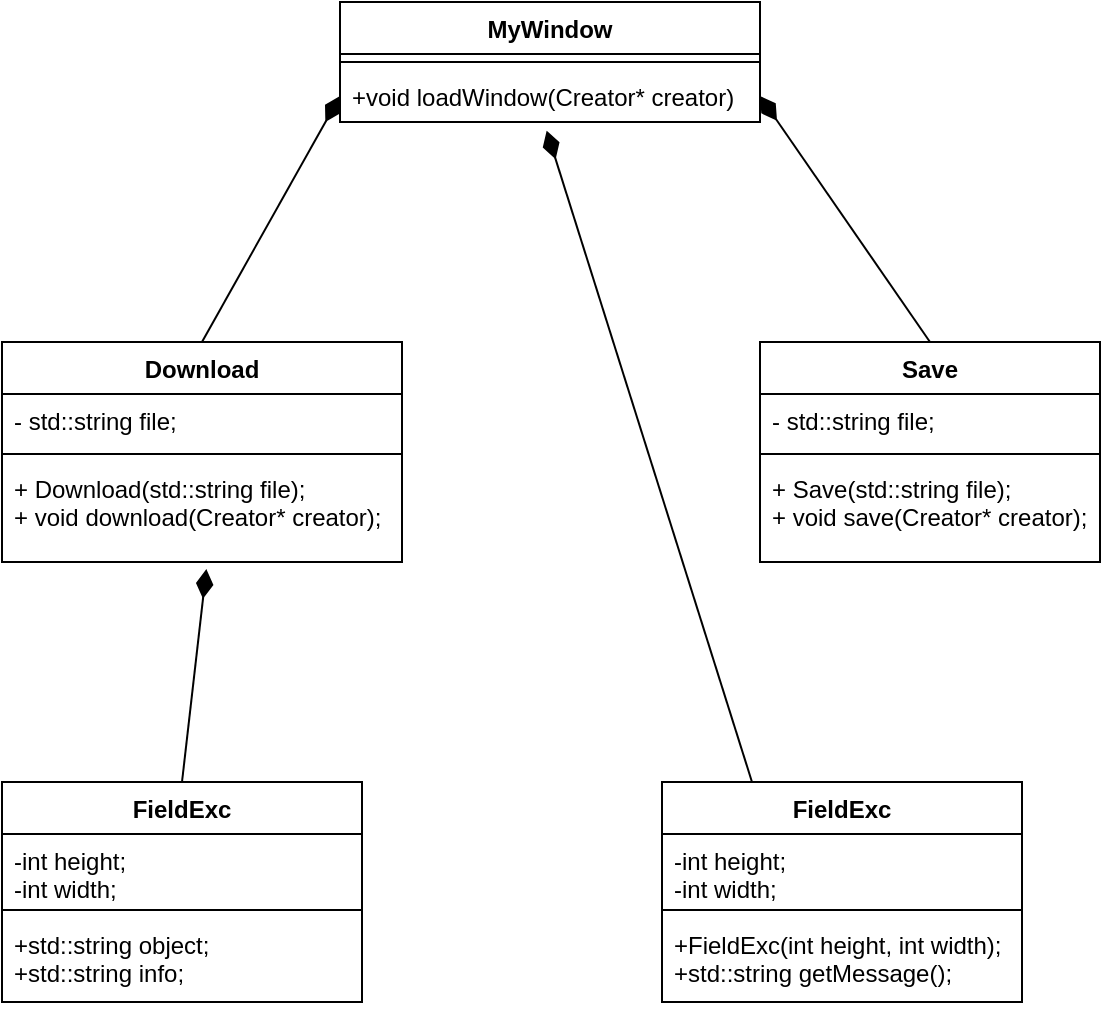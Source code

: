 <mxfile version="20.5.1" type="device"><diagram id="RIHNiINTktdc5OLpKasE" name="Страница 1"><mxGraphModel dx="1384" dy="729" grid="1" gridSize="10" guides="1" tooltips="1" connect="1" arrows="1" fold="1" page="1" pageScale="1" pageWidth="827" pageHeight="1169" math="0" shadow="0"><root><mxCell id="0"/><mxCell id="1" parent="0"/><mxCell id="7aSxVGqMjN6KD9f0cNHh-1" value="Save" style="swimlane;fontStyle=1;align=center;verticalAlign=top;childLayout=stackLayout;horizontal=1;startSize=26;horizontalStack=0;resizeParent=1;resizeParentMax=0;resizeLast=0;collapsible=1;marginBottom=0;" parent="1" vertex="1"><mxGeometry x="519" y="270" width="170" height="110" as="geometry"/></mxCell><mxCell id="7aSxVGqMjN6KD9f0cNHh-2" value="- std::string file;&#10;" style="text;strokeColor=none;fillColor=none;align=left;verticalAlign=top;spacingLeft=4;spacingRight=4;overflow=hidden;rotatable=0;points=[[0,0.5],[1,0.5]];portConstraint=eastwest;" parent="7aSxVGqMjN6KD9f0cNHh-1" vertex="1"><mxGeometry y="26" width="170" height="26" as="geometry"/></mxCell><mxCell id="7aSxVGqMjN6KD9f0cNHh-3" value="" style="line;strokeWidth=1;fillColor=none;align=left;verticalAlign=middle;spacingTop=-1;spacingLeft=3;spacingRight=3;rotatable=0;labelPosition=right;points=[];portConstraint=eastwest;strokeColor=inherit;" parent="7aSxVGqMjN6KD9f0cNHh-1" vertex="1"><mxGeometry y="52" width="170" height="8" as="geometry"/></mxCell><mxCell id="7aSxVGqMjN6KD9f0cNHh-4" value="+ Save(std::string file);&#10;+ void save(Creator* creator);" style="text;strokeColor=none;fillColor=none;align=left;verticalAlign=top;spacingLeft=4;spacingRight=4;overflow=hidden;rotatable=0;points=[[0,0.5],[1,0.5]];portConstraint=eastwest;" parent="7aSxVGqMjN6KD9f0cNHh-1" vertex="1"><mxGeometry y="60" width="170" height="50" as="geometry"/></mxCell><mxCell id="7aSxVGqMjN6KD9f0cNHh-5" value="Download" style="swimlane;fontStyle=1;align=center;verticalAlign=top;childLayout=stackLayout;horizontal=1;startSize=26;horizontalStack=0;resizeParent=1;resizeParentMax=0;resizeLast=0;collapsible=1;marginBottom=0;" parent="1" vertex="1"><mxGeometry x="140" y="270" width="200" height="110" as="geometry"/></mxCell><mxCell id="7aSxVGqMjN6KD9f0cNHh-6" value="- std::string file;&#10;" style="text;strokeColor=none;fillColor=none;align=left;verticalAlign=top;spacingLeft=4;spacingRight=4;overflow=hidden;rotatable=0;points=[[0,0.5],[1,0.5]];portConstraint=eastwest;" parent="7aSxVGqMjN6KD9f0cNHh-5" vertex="1"><mxGeometry y="26" width="200" height="26" as="geometry"/></mxCell><mxCell id="7aSxVGqMjN6KD9f0cNHh-7" value="" style="line;strokeWidth=1;fillColor=none;align=left;verticalAlign=middle;spacingTop=-1;spacingLeft=3;spacingRight=3;rotatable=0;labelPosition=right;points=[];portConstraint=eastwest;strokeColor=inherit;" parent="7aSxVGqMjN6KD9f0cNHh-5" vertex="1"><mxGeometry y="52" width="200" height="8" as="geometry"/></mxCell><mxCell id="7aSxVGqMjN6KD9f0cNHh-8" value="+ Download(std::string file);&#10;+ void download(Creator* creator);" style="text;strokeColor=none;fillColor=none;align=left;verticalAlign=top;spacingLeft=4;spacingRight=4;overflow=hidden;rotatable=0;points=[[0,0.5],[1,0.5]];portConstraint=eastwest;" parent="7aSxVGqMjN6KD9f0cNHh-5" vertex="1"><mxGeometry y="60" width="200" height="50" as="geometry"/></mxCell><mxCell id="7aSxVGqMjN6KD9f0cNHh-9" value="MyWindow" style="swimlane;fontStyle=1;align=center;verticalAlign=top;childLayout=stackLayout;horizontal=1;startSize=26;horizontalStack=0;resizeParent=1;resizeParentMax=0;resizeLast=0;collapsible=1;marginBottom=0;" parent="1" vertex="1"><mxGeometry x="309" y="100" width="210" height="60" as="geometry"/></mxCell><mxCell id="7aSxVGqMjN6KD9f0cNHh-11" value="" style="line;strokeWidth=1;fillColor=none;align=left;verticalAlign=middle;spacingTop=-1;spacingLeft=3;spacingRight=3;rotatable=0;labelPosition=right;points=[];portConstraint=eastwest;strokeColor=inherit;" parent="7aSxVGqMjN6KD9f0cNHh-9" vertex="1"><mxGeometry y="26" width="210" height="8" as="geometry"/></mxCell><mxCell id="7aSxVGqMjN6KD9f0cNHh-12" value="+void loadWindow(Creator* creator)" style="text;strokeColor=none;fillColor=none;align=left;verticalAlign=top;spacingLeft=4;spacingRight=4;overflow=hidden;rotatable=0;points=[[0,0.5],[1,0.5]];portConstraint=eastwest;" parent="7aSxVGqMjN6KD9f0cNHh-9" vertex="1"><mxGeometry y="34" width="210" height="26" as="geometry"/></mxCell><mxCell id="7aSxVGqMjN6KD9f0cNHh-13" value="" style="endArrow=diamondThin;endSize=12;html=1;rounded=0;exitX=0.5;exitY=0;exitDx=0;exitDy=0;entryX=0;entryY=0.5;entryDx=0;entryDy=0;endFill=1;" parent="1" source="7aSxVGqMjN6KD9f0cNHh-5" target="7aSxVGqMjN6KD9f0cNHh-12" edge="1"><mxGeometry width="160" relative="1" as="geometry"><mxPoint x="350" y="230" as="sourcePoint"/><mxPoint x="510" y="230" as="targetPoint"/></mxGeometry></mxCell><mxCell id="7aSxVGqMjN6KD9f0cNHh-14" value="" style="endArrow=diamondThin;endSize=12;html=1;rounded=0;exitX=0.5;exitY=0;exitDx=0;exitDy=0;entryX=1;entryY=0.5;entryDx=0;entryDy=0;endFill=1;" parent="1" source="7aSxVGqMjN6KD9f0cNHh-1" target="7aSxVGqMjN6KD9f0cNHh-12" edge="1"><mxGeometry width="160" relative="1" as="geometry"><mxPoint x="264" y="280" as="sourcePoint"/><mxPoint x="344" y="183" as="targetPoint"/></mxGeometry></mxCell><mxCell id="BJGICgkWkRujrnKIzXf8-1" value="FieldExc" style="swimlane;fontStyle=1;align=center;verticalAlign=top;childLayout=stackLayout;horizontal=1;startSize=26;horizontalStack=0;resizeParent=1;resizeParentMax=0;resizeLast=0;collapsible=1;marginBottom=0;" vertex="1" parent="1"><mxGeometry x="140" y="490" width="180" height="110" as="geometry"/></mxCell><mxCell id="BJGICgkWkRujrnKIzXf8-2" value="-int height;&#10;-int width;" style="text;strokeColor=none;fillColor=none;align=left;verticalAlign=top;spacingLeft=4;spacingRight=4;overflow=hidden;rotatable=0;points=[[0,0.5],[1,0.5]];portConstraint=eastwest;" vertex="1" parent="BJGICgkWkRujrnKIzXf8-1"><mxGeometry y="26" width="180" height="34" as="geometry"/></mxCell><mxCell id="BJGICgkWkRujrnKIzXf8-3" value="" style="line;strokeWidth=1;fillColor=none;align=left;verticalAlign=middle;spacingTop=-1;spacingLeft=3;spacingRight=3;rotatable=0;labelPosition=right;points=[];portConstraint=eastwest;strokeColor=inherit;" vertex="1" parent="BJGICgkWkRujrnKIzXf8-1"><mxGeometry y="60" width="180" height="8" as="geometry"/></mxCell><mxCell id="BJGICgkWkRujrnKIzXf8-4" value="+std::string object;&#10;+std::string info;" style="text;strokeColor=none;fillColor=none;align=left;verticalAlign=top;spacingLeft=4;spacingRight=4;overflow=hidden;rotatable=0;points=[[0,0.5],[1,0.5]];portConstraint=eastwest;" vertex="1" parent="BJGICgkWkRujrnKIzXf8-1"><mxGeometry y="68" width="180" height="42" as="geometry"/></mxCell><mxCell id="BJGICgkWkRujrnKIzXf8-5" value="FieldExc" style="swimlane;fontStyle=1;align=center;verticalAlign=top;childLayout=stackLayout;horizontal=1;startSize=26;horizontalStack=0;resizeParent=1;resizeParentMax=0;resizeLast=0;collapsible=1;marginBottom=0;" vertex="1" parent="1"><mxGeometry x="470" y="490" width="180" height="110" as="geometry"/></mxCell><mxCell id="BJGICgkWkRujrnKIzXf8-6" value="-int height;&#10;-int width;" style="text;strokeColor=none;fillColor=none;align=left;verticalAlign=top;spacingLeft=4;spacingRight=4;overflow=hidden;rotatable=0;points=[[0,0.5],[1,0.5]];portConstraint=eastwest;" vertex="1" parent="BJGICgkWkRujrnKIzXf8-5"><mxGeometry y="26" width="180" height="34" as="geometry"/></mxCell><mxCell id="BJGICgkWkRujrnKIzXf8-7" value="" style="line;strokeWidth=1;fillColor=none;align=left;verticalAlign=middle;spacingTop=-1;spacingLeft=3;spacingRight=3;rotatable=0;labelPosition=right;points=[];portConstraint=eastwest;strokeColor=inherit;" vertex="1" parent="BJGICgkWkRujrnKIzXf8-5"><mxGeometry y="60" width="180" height="8" as="geometry"/></mxCell><mxCell id="BJGICgkWkRujrnKIzXf8-8" value="+FieldExc(int height, int width);&#10;+std::string getMessage();" style="text;strokeColor=none;fillColor=none;align=left;verticalAlign=top;spacingLeft=4;spacingRight=4;overflow=hidden;rotatable=0;points=[[0,0.5],[1,0.5]];portConstraint=eastwest;" vertex="1" parent="BJGICgkWkRujrnKIzXf8-5"><mxGeometry y="68" width="180" height="42" as="geometry"/></mxCell><mxCell id="BJGICgkWkRujrnKIzXf8-9" value="" style="endArrow=diamondThin;endSize=12;html=1;rounded=0;exitX=0.5;exitY=0;exitDx=0;exitDy=0;entryX=0.511;entryY=1.071;entryDx=0;entryDy=0;entryPerimeter=0;endFill=1;" edge="1" parent="1" source="BJGICgkWkRujrnKIzXf8-1" target="7aSxVGqMjN6KD9f0cNHh-8"><mxGeometry width="160" relative="1" as="geometry"><mxPoint x="250" y="280" as="sourcePoint"/><mxPoint x="319" y="157.0" as="targetPoint"/></mxGeometry></mxCell><mxCell id="BJGICgkWkRujrnKIzXf8-10" value="" style="endArrow=diamondThin;endSize=12;html=1;rounded=0;exitX=0.25;exitY=0;exitDx=0;exitDy=0;entryX=0.492;entryY=1.167;entryDx=0;entryDy=0;endFill=1;entryPerimeter=0;" edge="1" parent="1" source="BJGICgkWkRujrnKIzXf8-5" target="7aSxVGqMjN6KD9f0cNHh-12"><mxGeometry width="160" relative="1" as="geometry"><mxPoint x="545" y="483" as="sourcePoint"/><mxPoint x="460" y="360" as="targetPoint"/></mxGeometry></mxCell></root></mxGraphModel></diagram></mxfile>
